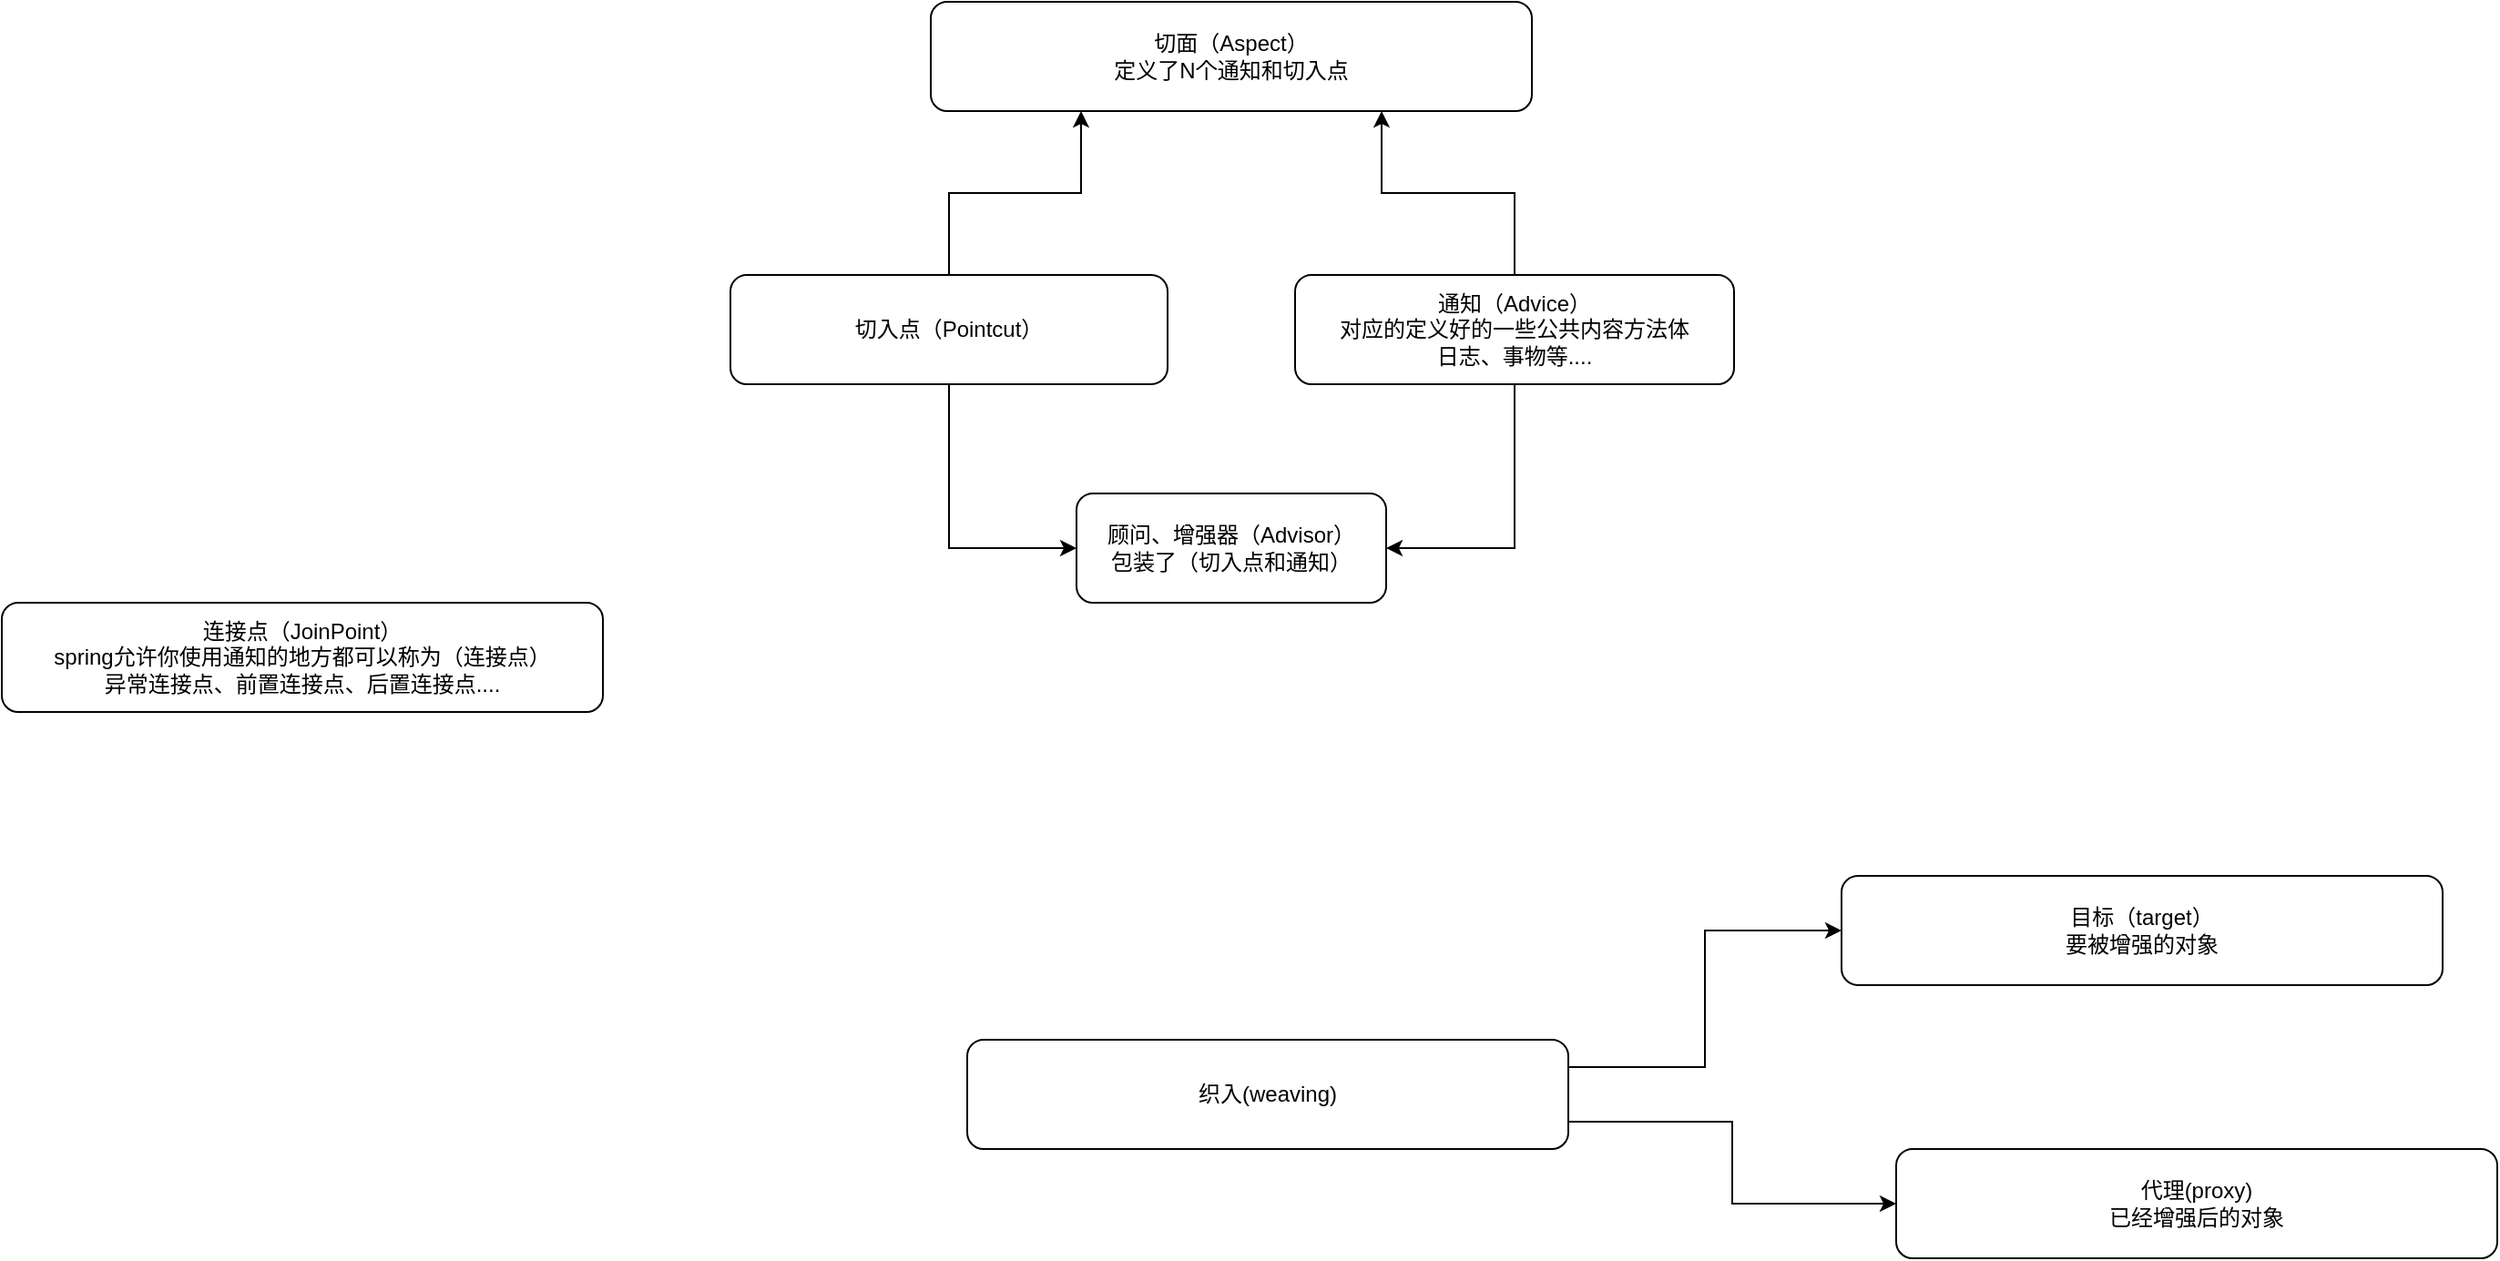 <mxfile version="13.6.6" type="github">
  <diagram id="c_JCgNXexYPoM4LpS8Eo" name="第 1 页">
    <mxGraphModel dx="1914" dy="625" grid="1" gridSize="10" guides="1" tooltips="1" connect="1" arrows="1" fold="1" page="1" pageScale="1" pageWidth="827" pageHeight="1169" math="0" shadow="0">
      <root>
        <mxCell id="0" />
        <mxCell id="1" parent="0" />
        <mxCell id="u3seU803yVK-uztfTwNS-35" style="edgeStyle=orthogonalEdgeStyle;rounded=0;orthogonalLoop=1;jettySize=auto;html=1;entryX=0.75;entryY=1;entryDx=0;entryDy=0;" edge="1" parent="1" source="u3seU803yVK-uztfTwNS-1" target="u3seU803yVK-uztfTwNS-9">
          <mxGeometry relative="1" as="geometry" />
        </mxCell>
        <mxCell id="u3seU803yVK-uztfTwNS-37" style="edgeStyle=orthogonalEdgeStyle;rounded=0;orthogonalLoop=1;jettySize=auto;html=1;entryX=1;entryY=0.5;entryDx=0;entryDy=0;" edge="1" parent="1" source="u3seU803yVK-uztfTwNS-1" target="u3seU803yVK-uztfTwNS-2">
          <mxGeometry relative="1" as="geometry" />
        </mxCell>
        <mxCell id="u3seU803yVK-uztfTwNS-1" value="通知（Advice）&lt;br&gt;对应的定义好的一些公共内容方法体&lt;br&gt;日志、事物等...." style="rounded=1;whiteSpace=wrap;html=1;" vertex="1" parent="1">
          <mxGeometry x="270" y="180" width="241" height="60" as="geometry" />
        </mxCell>
        <mxCell id="u3seU803yVK-uztfTwNS-2" value="顾问、增强器（Advisor）&lt;br&gt;包装了（切入点和通知）" style="rounded=1;whiteSpace=wrap;html=1;" vertex="1" parent="1">
          <mxGeometry x="150" y="300" width="170" height="60" as="geometry" />
        </mxCell>
        <mxCell id="u3seU803yVK-uztfTwNS-3" value="连接点（JoinPoint）&lt;br&gt;spring允许你使用通知的地方都可以称为（连接点）&lt;br&gt;异常连接点、前置连接点、后置连接点...." style="rounded=1;whiteSpace=wrap;html=1;" vertex="1" parent="1">
          <mxGeometry x="-440" y="360" width="330" height="60" as="geometry" />
        </mxCell>
        <mxCell id="u3seU803yVK-uztfTwNS-34" style="edgeStyle=orthogonalEdgeStyle;rounded=0;orthogonalLoop=1;jettySize=auto;html=1;entryX=0.25;entryY=1;entryDx=0;entryDy=0;" edge="1" parent="1" source="u3seU803yVK-uztfTwNS-8" target="u3seU803yVK-uztfTwNS-9">
          <mxGeometry relative="1" as="geometry" />
        </mxCell>
        <mxCell id="u3seU803yVK-uztfTwNS-36" style="edgeStyle=orthogonalEdgeStyle;rounded=0;orthogonalLoop=1;jettySize=auto;html=1;entryX=0;entryY=0.5;entryDx=0;entryDy=0;" edge="1" parent="1" source="u3seU803yVK-uztfTwNS-8" target="u3seU803yVK-uztfTwNS-2">
          <mxGeometry relative="1" as="geometry" />
        </mxCell>
        <mxCell id="u3seU803yVK-uztfTwNS-8" value="切入点（Pointcut）" style="rounded=1;whiteSpace=wrap;html=1;" vertex="1" parent="1">
          <mxGeometry x="-40" y="180" width="240" height="60" as="geometry" />
        </mxCell>
        <mxCell id="u3seU803yVK-uztfTwNS-9" value="切面（Aspect）&lt;br&gt;定义了N个通知和切入点" style="rounded=1;whiteSpace=wrap;html=1;" vertex="1" parent="1">
          <mxGeometry x="70" y="30" width="330" height="60" as="geometry" />
        </mxCell>
        <mxCell id="u3seU803yVK-uztfTwNS-15" value="目标（target）&lt;br&gt;要被增强的对象" style="rounded=1;whiteSpace=wrap;html=1;" vertex="1" parent="1">
          <mxGeometry x="570" y="510" width="330" height="60" as="geometry" />
        </mxCell>
        <mxCell id="u3seU803yVK-uztfTwNS-17" value="代理(proxy)&lt;br&gt;已经增强后的对象" style="rounded=1;whiteSpace=wrap;html=1;" vertex="1" parent="1">
          <mxGeometry x="600" y="660" width="330" height="60" as="geometry" />
        </mxCell>
        <mxCell id="u3seU803yVK-uztfTwNS-24" style="edgeStyle=orthogonalEdgeStyle;rounded=0;orthogonalLoop=1;jettySize=auto;html=1;exitX=1;exitY=0.75;exitDx=0;exitDy=0;entryX=0;entryY=0.5;entryDx=0;entryDy=0;" edge="1" parent="1" source="u3seU803yVK-uztfTwNS-19" target="u3seU803yVK-uztfTwNS-17">
          <mxGeometry relative="1" as="geometry" />
        </mxCell>
        <mxCell id="u3seU803yVK-uztfTwNS-31" style="edgeStyle=orthogonalEdgeStyle;rounded=0;orthogonalLoop=1;jettySize=auto;html=1;exitX=1;exitY=0.25;exitDx=0;exitDy=0;entryX=0;entryY=0.5;entryDx=0;entryDy=0;" edge="1" parent="1" source="u3seU803yVK-uztfTwNS-19" target="u3seU803yVK-uztfTwNS-15">
          <mxGeometry relative="1" as="geometry" />
        </mxCell>
        <mxCell id="u3seU803yVK-uztfTwNS-19" value="织入(weaving)" style="rounded=1;whiteSpace=wrap;html=1;" vertex="1" parent="1">
          <mxGeometry x="90" y="600" width="330" height="60" as="geometry" />
        </mxCell>
      </root>
    </mxGraphModel>
  </diagram>
</mxfile>
